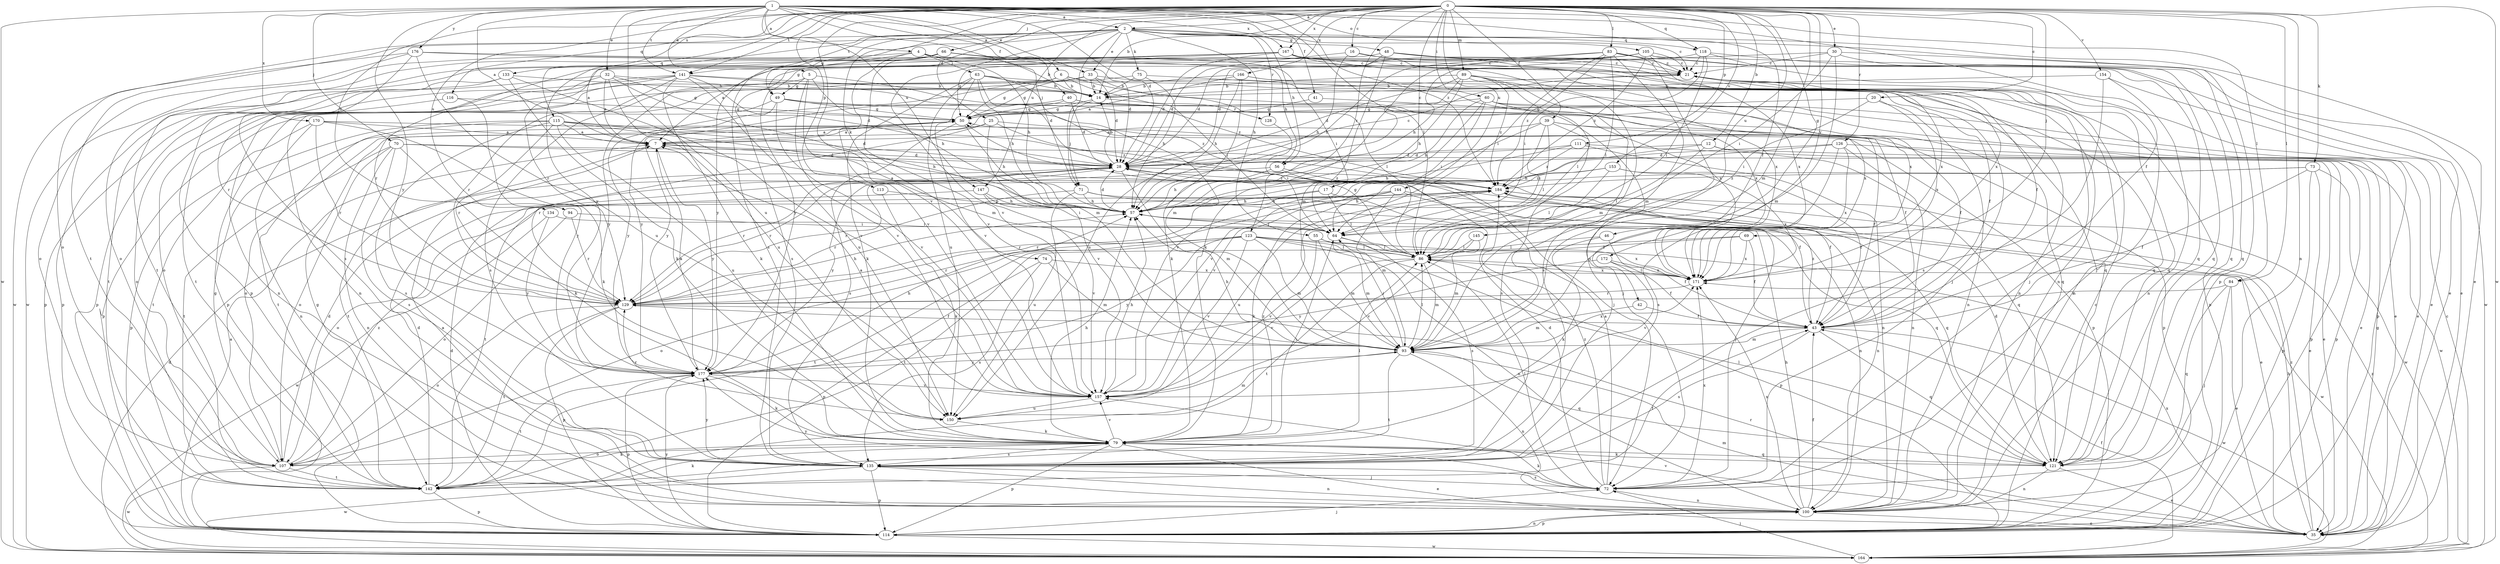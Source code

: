 strict digraph  {
0;
1;
2;
4;
5;
6;
7;
12;
14;
16;
17;
20;
21;
25;
28;
30;
32;
33;
35;
39;
40;
41;
42;
43;
46;
48;
49;
50;
55;
56;
57;
60;
63;
64;
66;
69;
70;
71;
72;
73;
74;
75;
79;
83;
84;
86;
89;
93;
94;
100;
105;
107;
111;
113;
114;
115;
116;
118;
121;
123;
126;
128;
129;
133;
134;
135;
141;
142;
144;
145;
147;
150;
153;
154;
157;
164;
166;
167;
170;
171;
172;
176;
177;
184;
0 -> 2  [label=a];
0 -> 12  [label=b];
0 -> 14  [label=b];
0 -> 16  [label=c];
0 -> 17  [label=c];
0 -> 20  [label=c];
0 -> 25  [label=d];
0 -> 30  [label=e];
0 -> 39  [label=f];
0 -> 46  [label=g];
0 -> 60  [label=i];
0 -> 66  [label=j];
0 -> 69  [label=j];
0 -> 73  [label=k];
0 -> 74  [label=k];
0 -> 83  [label=l];
0 -> 84  [label=l];
0 -> 89  [label=m];
0 -> 93  [label=m];
0 -> 94  [label=n];
0 -> 100  [label=n];
0 -> 111  [label=p];
0 -> 113  [label=p];
0 -> 115  [label=q];
0 -> 116  [label=q];
0 -> 118  [label=q];
0 -> 123  [label=r];
0 -> 126  [label=r];
0 -> 133  [label=s];
0 -> 134  [label=s];
0 -> 141  [label=t];
0 -> 144  [label=u];
0 -> 145  [label=u];
0 -> 147  [label=u];
0 -> 153  [label=v];
0 -> 154  [label=v];
0 -> 157  [label=v];
0 -> 164  [label=w];
0 -> 166  [label=x];
0 -> 167  [label=x];
0 -> 172  [label=y];
1 -> 2  [label=a];
1 -> 4  [label=a];
1 -> 5  [label=a];
1 -> 6  [label=a];
1 -> 7  [label=a];
1 -> 28  [label=d];
1 -> 32  [label=e];
1 -> 33  [label=e];
1 -> 40  [label=f];
1 -> 41  [label=f];
1 -> 42  [label=f];
1 -> 43  [label=f];
1 -> 70  [label=j];
1 -> 71  [label=j];
1 -> 84  [label=l];
1 -> 86  [label=l];
1 -> 105  [label=o];
1 -> 141  [label=t];
1 -> 147  [label=u];
1 -> 150  [label=u];
1 -> 164  [label=w];
1 -> 167  [label=x];
1 -> 170  [label=x];
1 -> 176  [label=y];
1 -> 177  [label=y];
1 -> 184  [label=z];
2 -> 21  [label=c];
2 -> 33  [label=e];
2 -> 35  [label=e];
2 -> 48  [label=g];
2 -> 49  [label=g];
2 -> 55  [label=h];
2 -> 56  [label=h];
2 -> 71  [label=j];
2 -> 75  [label=k];
2 -> 107  [label=o];
2 -> 114  [label=p];
2 -> 118  [label=q];
2 -> 128  [label=r];
2 -> 135  [label=s];
2 -> 141  [label=t];
2 -> 142  [label=t];
2 -> 157  [label=v];
2 -> 177  [label=y];
4 -> 14  [label=b];
4 -> 49  [label=g];
4 -> 56  [label=h];
4 -> 57  [label=h];
4 -> 63  [label=i];
4 -> 157  [label=v];
4 -> 164  [label=w];
5 -> 49  [label=g];
5 -> 57  [label=h];
5 -> 93  [label=m];
5 -> 157  [label=v];
5 -> 171  [label=x];
5 -> 177  [label=y];
6 -> 14  [label=b];
6 -> 64  [label=i];
6 -> 100  [label=n];
6 -> 121  [label=q];
6 -> 142  [label=t];
6 -> 171  [label=x];
6 -> 177  [label=y];
7 -> 28  [label=d];
7 -> 142  [label=t];
7 -> 177  [label=y];
12 -> 28  [label=d];
12 -> 86  [label=l];
12 -> 114  [label=p];
12 -> 121  [label=q];
12 -> 157  [label=v];
14 -> 50  [label=g];
14 -> 71  [label=j];
14 -> 128  [label=r];
16 -> 21  [label=c];
16 -> 28  [label=d];
16 -> 57  [label=h];
16 -> 171  [label=x];
17 -> 57  [label=h];
17 -> 72  [label=j];
17 -> 86  [label=l];
17 -> 129  [label=r];
20 -> 50  [label=g];
20 -> 64  [label=i];
20 -> 100  [label=n];
20 -> 171  [label=x];
21 -> 14  [label=b];
21 -> 72  [label=j];
21 -> 100  [label=n];
21 -> 121  [label=q];
25 -> 7  [label=a];
25 -> 114  [label=p];
25 -> 129  [label=r];
25 -> 157  [label=v];
25 -> 184  [label=z];
28 -> 14  [label=b];
28 -> 21  [label=c];
28 -> 43  [label=f];
28 -> 93  [label=m];
28 -> 129  [label=r];
28 -> 184  [label=z];
30 -> 21  [label=c];
30 -> 57  [label=h];
30 -> 64  [label=i];
30 -> 93  [label=m];
30 -> 121  [label=q];
30 -> 164  [label=w];
32 -> 7  [label=a];
32 -> 14  [label=b];
32 -> 50  [label=g];
32 -> 93  [label=m];
32 -> 114  [label=p];
32 -> 129  [label=r];
32 -> 150  [label=u];
33 -> 14  [label=b];
33 -> 28  [label=d];
33 -> 50  [label=g];
33 -> 86  [label=l];
33 -> 114  [label=p];
33 -> 121  [label=q];
33 -> 129  [label=r];
35 -> 50  [label=g];
35 -> 57  [label=h];
35 -> 93  [label=m];
35 -> 129  [label=r];
35 -> 157  [label=v];
35 -> 171  [label=x];
35 -> 184  [label=z];
39 -> 7  [label=a];
39 -> 43  [label=f];
39 -> 64  [label=i];
39 -> 86  [label=l];
39 -> 114  [label=p];
39 -> 135  [label=s];
39 -> 157  [label=v];
40 -> 28  [label=d];
40 -> 35  [label=e];
40 -> 43  [label=f];
40 -> 50  [label=g];
40 -> 177  [label=y];
41 -> 50  [label=g];
41 -> 121  [label=q];
42 -> 43  [label=f];
42 -> 93  [label=m];
43 -> 93  [label=m];
43 -> 121  [label=q];
43 -> 135  [label=s];
43 -> 164  [label=w];
43 -> 184  [label=z];
46 -> 43  [label=f];
46 -> 79  [label=k];
46 -> 86  [label=l];
48 -> 21  [label=c];
48 -> 28  [label=d];
48 -> 93  [label=m];
48 -> 100  [label=n];
48 -> 171  [label=x];
48 -> 177  [label=y];
49 -> 50  [label=g];
49 -> 72  [label=j];
49 -> 114  [label=p];
49 -> 157  [label=v];
49 -> 177  [label=y];
49 -> 184  [label=z];
50 -> 7  [label=a];
50 -> 57  [label=h];
50 -> 107  [label=o];
50 -> 135  [label=s];
55 -> 86  [label=l];
55 -> 93  [label=m];
55 -> 157  [label=v];
55 -> 171  [label=x];
56 -> 43  [label=f];
56 -> 57  [label=h];
56 -> 129  [label=r];
56 -> 184  [label=z];
57 -> 7  [label=a];
57 -> 28  [label=d];
57 -> 64  [label=i];
60 -> 35  [label=e];
60 -> 43  [label=f];
60 -> 50  [label=g];
60 -> 57  [label=h];
60 -> 64  [label=i];
60 -> 114  [label=p];
60 -> 157  [label=v];
63 -> 14  [label=b];
63 -> 28  [label=d];
63 -> 43  [label=f];
63 -> 57  [label=h];
63 -> 79  [label=k];
63 -> 93  [label=m];
63 -> 150  [label=u];
63 -> 157  [label=v];
64 -> 86  [label=l];
64 -> 93  [label=m];
64 -> 135  [label=s];
66 -> 7  [label=a];
66 -> 21  [label=c];
66 -> 28  [label=d];
66 -> 64  [label=i];
66 -> 142  [label=t];
66 -> 157  [label=v];
66 -> 177  [label=y];
69 -> 43  [label=f];
69 -> 86  [label=l];
69 -> 142  [label=t];
69 -> 171  [label=x];
70 -> 28  [label=d];
70 -> 35  [label=e];
70 -> 79  [label=k];
70 -> 100  [label=n];
70 -> 107  [label=o];
70 -> 135  [label=s];
70 -> 142  [label=t];
71 -> 35  [label=e];
71 -> 57  [label=h];
71 -> 121  [label=q];
71 -> 129  [label=r];
71 -> 150  [label=u];
72 -> 7  [label=a];
72 -> 28  [label=d];
72 -> 79  [label=k];
72 -> 86  [label=l];
72 -> 100  [label=n];
72 -> 135  [label=s];
72 -> 171  [label=x];
72 -> 177  [label=y];
72 -> 184  [label=z];
73 -> 35  [label=e];
73 -> 43  [label=f];
73 -> 114  [label=p];
73 -> 129  [label=r];
73 -> 164  [label=w];
73 -> 184  [label=z];
74 -> 93  [label=m];
74 -> 114  [label=p];
74 -> 135  [label=s];
74 -> 171  [label=x];
75 -> 14  [label=b];
75 -> 50  [label=g];
75 -> 57  [label=h];
75 -> 171  [label=x];
79 -> 35  [label=e];
79 -> 57  [label=h];
79 -> 64  [label=i];
79 -> 86  [label=l];
79 -> 107  [label=o];
79 -> 114  [label=p];
79 -> 121  [label=q];
79 -> 135  [label=s];
79 -> 157  [label=v];
79 -> 184  [label=z];
83 -> 21  [label=c];
83 -> 35  [label=e];
83 -> 57  [label=h];
83 -> 64  [label=i];
83 -> 79  [label=k];
83 -> 86  [label=l];
83 -> 93  [label=m];
83 -> 135  [label=s];
83 -> 184  [label=z];
84 -> 35  [label=e];
84 -> 72  [label=j];
84 -> 121  [label=q];
84 -> 129  [label=r];
86 -> 50  [label=g];
86 -> 93  [label=m];
86 -> 142  [label=t];
86 -> 157  [label=v];
86 -> 171  [label=x];
89 -> 14  [label=b];
89 -> 28  [label=d];
89 -> 57  [label=h];
89 -> 86  [label=l];
89 -> 93  [label=m];
89 -> 100  [label=n];
89 -> 135  [label=s];
89 -> 150  [label=u];
89 -> 184  [label=z];
93 -> 57  [label=h];
93 -> 64  [label=i];
93 -> 86  [label=l];
93 -> 100  [label=n];
93 -> 121  [label=q];
93 -> 142  [label=t];
93 -> 171  [label=x];
93 -> 177  [label=y];
94 -> 64  [label=i];
94 -> 107  [label=o];
94 -> 129  [label=r];
100 -> 7  [label=a];
100 -> 35  [label=e];
100 -> 43  [label=f];
100 -> 57  [label=h];
100 -> 114  [label=p];
100 -> 171  [label=x];
105 -> 7  [label=a];
105 -> 21  [label=c];
105 -> 28  [label=d];
105 -> 35  [label=e];
105 -> 121  [label=q];
105 -> 129  [label=r];
105 -> 171  [label=x];
105 -> 184  [label=z];
107 -> 28  [label=d];
107 -> 50  [label=g];
107 -> 79  [label=k];
107 -> 142  [label=t];
107 -> 164  [label=w];
107 -> 184  [label=z];
111 -> 28  [label=d];
111 -> 57  [label=h];
111 -> 100  [label=n];
111 -> 114  [label=p];
111 -> 184  [label=z];
113 -> 79  [label=k];
113 -> 57  [label=p];
114 -> 7  [label=a];
114 -> 21  [label=c];
114 -> 28  [label=d];
114 -> 72  [label=j];
114 -> 100  [label=n];
114 -> 164  [label=w];
114 -> 177  [label=y];
115 -> 7  [label=a];
115 -> 28  [label=d];
115 -> 57  [label=h];
115 -> 72  [label=j];
115 -> 114  [label=p];
115 -> 129  [label=r];
115 -> 135  [label=s];
115 -> 142  [label=t];
115 -> 150  [label=u];
116 -> 50  [label=g];
116 -> 107  [label=o];
116 -> 177  [label=y];
118 -> 21  [label=c];
118 -> 64  [label=i];
118 -> 72  [label=j];
118 -> 86  [label=l];
118 -> 121  [label=q];
118 -> 129  [label=r];
121 -> 28  [label=d];
121 -> 35  [label=e];
121 -> 79  [label=k];
121 -> 86  [label=l];
121 -> 100  [label=n];
123 -> 86  [label=l];
123 -> 93  [label=m];
123 -> 100  [label=n];
123 -> 107  [label=o];
123 -> 114  [label=p];
123 -> 129  [label=r];
123 -> 142  [label=t];
123 -> 157  [label=v];
123 -> 164  [label=w];
123 -> 177  [label=y];
126 -> 28  [label=d];
126 -> 57  [label=h];
126 -> 100  [label=n];
126 -> 135  [label=s];
126 -> 164  [label=w];
126 -> 171  [label=x];
128 -> 64  [label=i];
129 -> 43  [label=f];
129 -> 57  [label=h];
129 -> 107  [label=o];
129 -> 114  [label=p];
129 -> 142  [label=t];
133 -> 14  [label=b];
133 -> 79  [label=k];
133 -> 114  [label=p];
133 -> 142  [label=t];
133 -> 157  [label=v];
134 -> 64  [label=i];
134 -> 164  [label=w];
134 -> 177  [label=y];
135 -> 72  [label=j];
135 -> 100  [label=n];
135 -> 114  [label=p];
135 -> 164  [label=w];
135 -> 177  [label=y];
141 -> 14  [label=b];
141 -> 28  [label=d];
141 -> 79  [label=k];
141 -> 100  [label=n];
141 -> 107  [label=o];
141 -> 114  [label=p];
141 -> 135  [label=s];
141 -> 150  [label=u];
141 -> 184  [label=z];
142 -> 28  [label=d];
142 -> 43  [label=f];
142 -> 50  [label=g];
142 -> 79  [label=k];
142 -> 114  [label=p];
144 -> 57  [label=h];
144 -> 79  [label=k];
144 -> 93  [label=m];
144 -> 100  [label=n];
144 -> 121  [label=q];
144 -> 129  [label=r];
145 -> 86  [label=l];
145 -> 93  [label=m];
145 -> 157  [label=v];
147 -> 57  [label=h];
147 -> 64  [label=i];
147 -> 142  [label=t];
147 -> 157  [label=v];
150 -> 79  [label=k];
150 -> 93  [label=m];
150 -> 129  [label=r];
153 -> 43  [label=f];
153 -> 86  [label=l];
153 -> 171  [label=x];
153 -> 177  [label=y];
153 -> 184  [label=z];
154 -> 14  [label=b];
154 -> 35  [label=e];
154 -> 100  [label=n];
154 -> 135  [label=s];
157 -> 7  [label=a];
157 -> 57  [label=h];
157 -> 150  [label=u];
164 -> 21  [label=c];
164 -> 28  [label=d];
164 -> 43  [label=f];
164 -> 72  [label=j];
164 -> 184  [label=z];
166 -> 7  [label=a];
166 -> 14  [label=b];
166 -> 57  [label=h];
166 -> 72  [label=j];
166 -> 79  [label=k];
166 -> 114  [label=p];
167 -> 21  [label=c];
167 -> 28  [label=d];
167 -> 43  [label=f];
167 -> 50  [label=g];
167 -> 107  [label=o];
167 -> 114  [label=p];
167 -> 121  [label=q];
167 -> 135  [label=s];
167 -> 171  [label=x];
170 -> 7  [label=a];
170 -> 35  [label=e];
170 -> 79  [label=k];
170 -> 100  [label=n];
170 -> 129  [label=r];
170 -> 142  [label=t];
171 -> 86  [label=l];
171 -> 129  [label=r];
172 -> 43  [label=f];
172 -> 157  [label=v];
172 -> 171  [label=x];
172 -> 177  [label=y];
176 -> 21  [label=c];
176 -> 107  [label=o];
176 -> 135  [label=s];
176 -> 150  [label=u];
176 -> 164  [label=w];
176 -> 171  [label=x];
177 -> 7  [label=a];
177 -> 57  [label=h];
177 -> 79  [label=k];
177 -> 114  [label=p];
177 -> 142  [label=t];
177 -> 157  [label=v];
184 -> 57  [label=h];
184 -> 100  [label=n];
184 -> 107  [label=o];
184 -> 150  [label=u];
}
